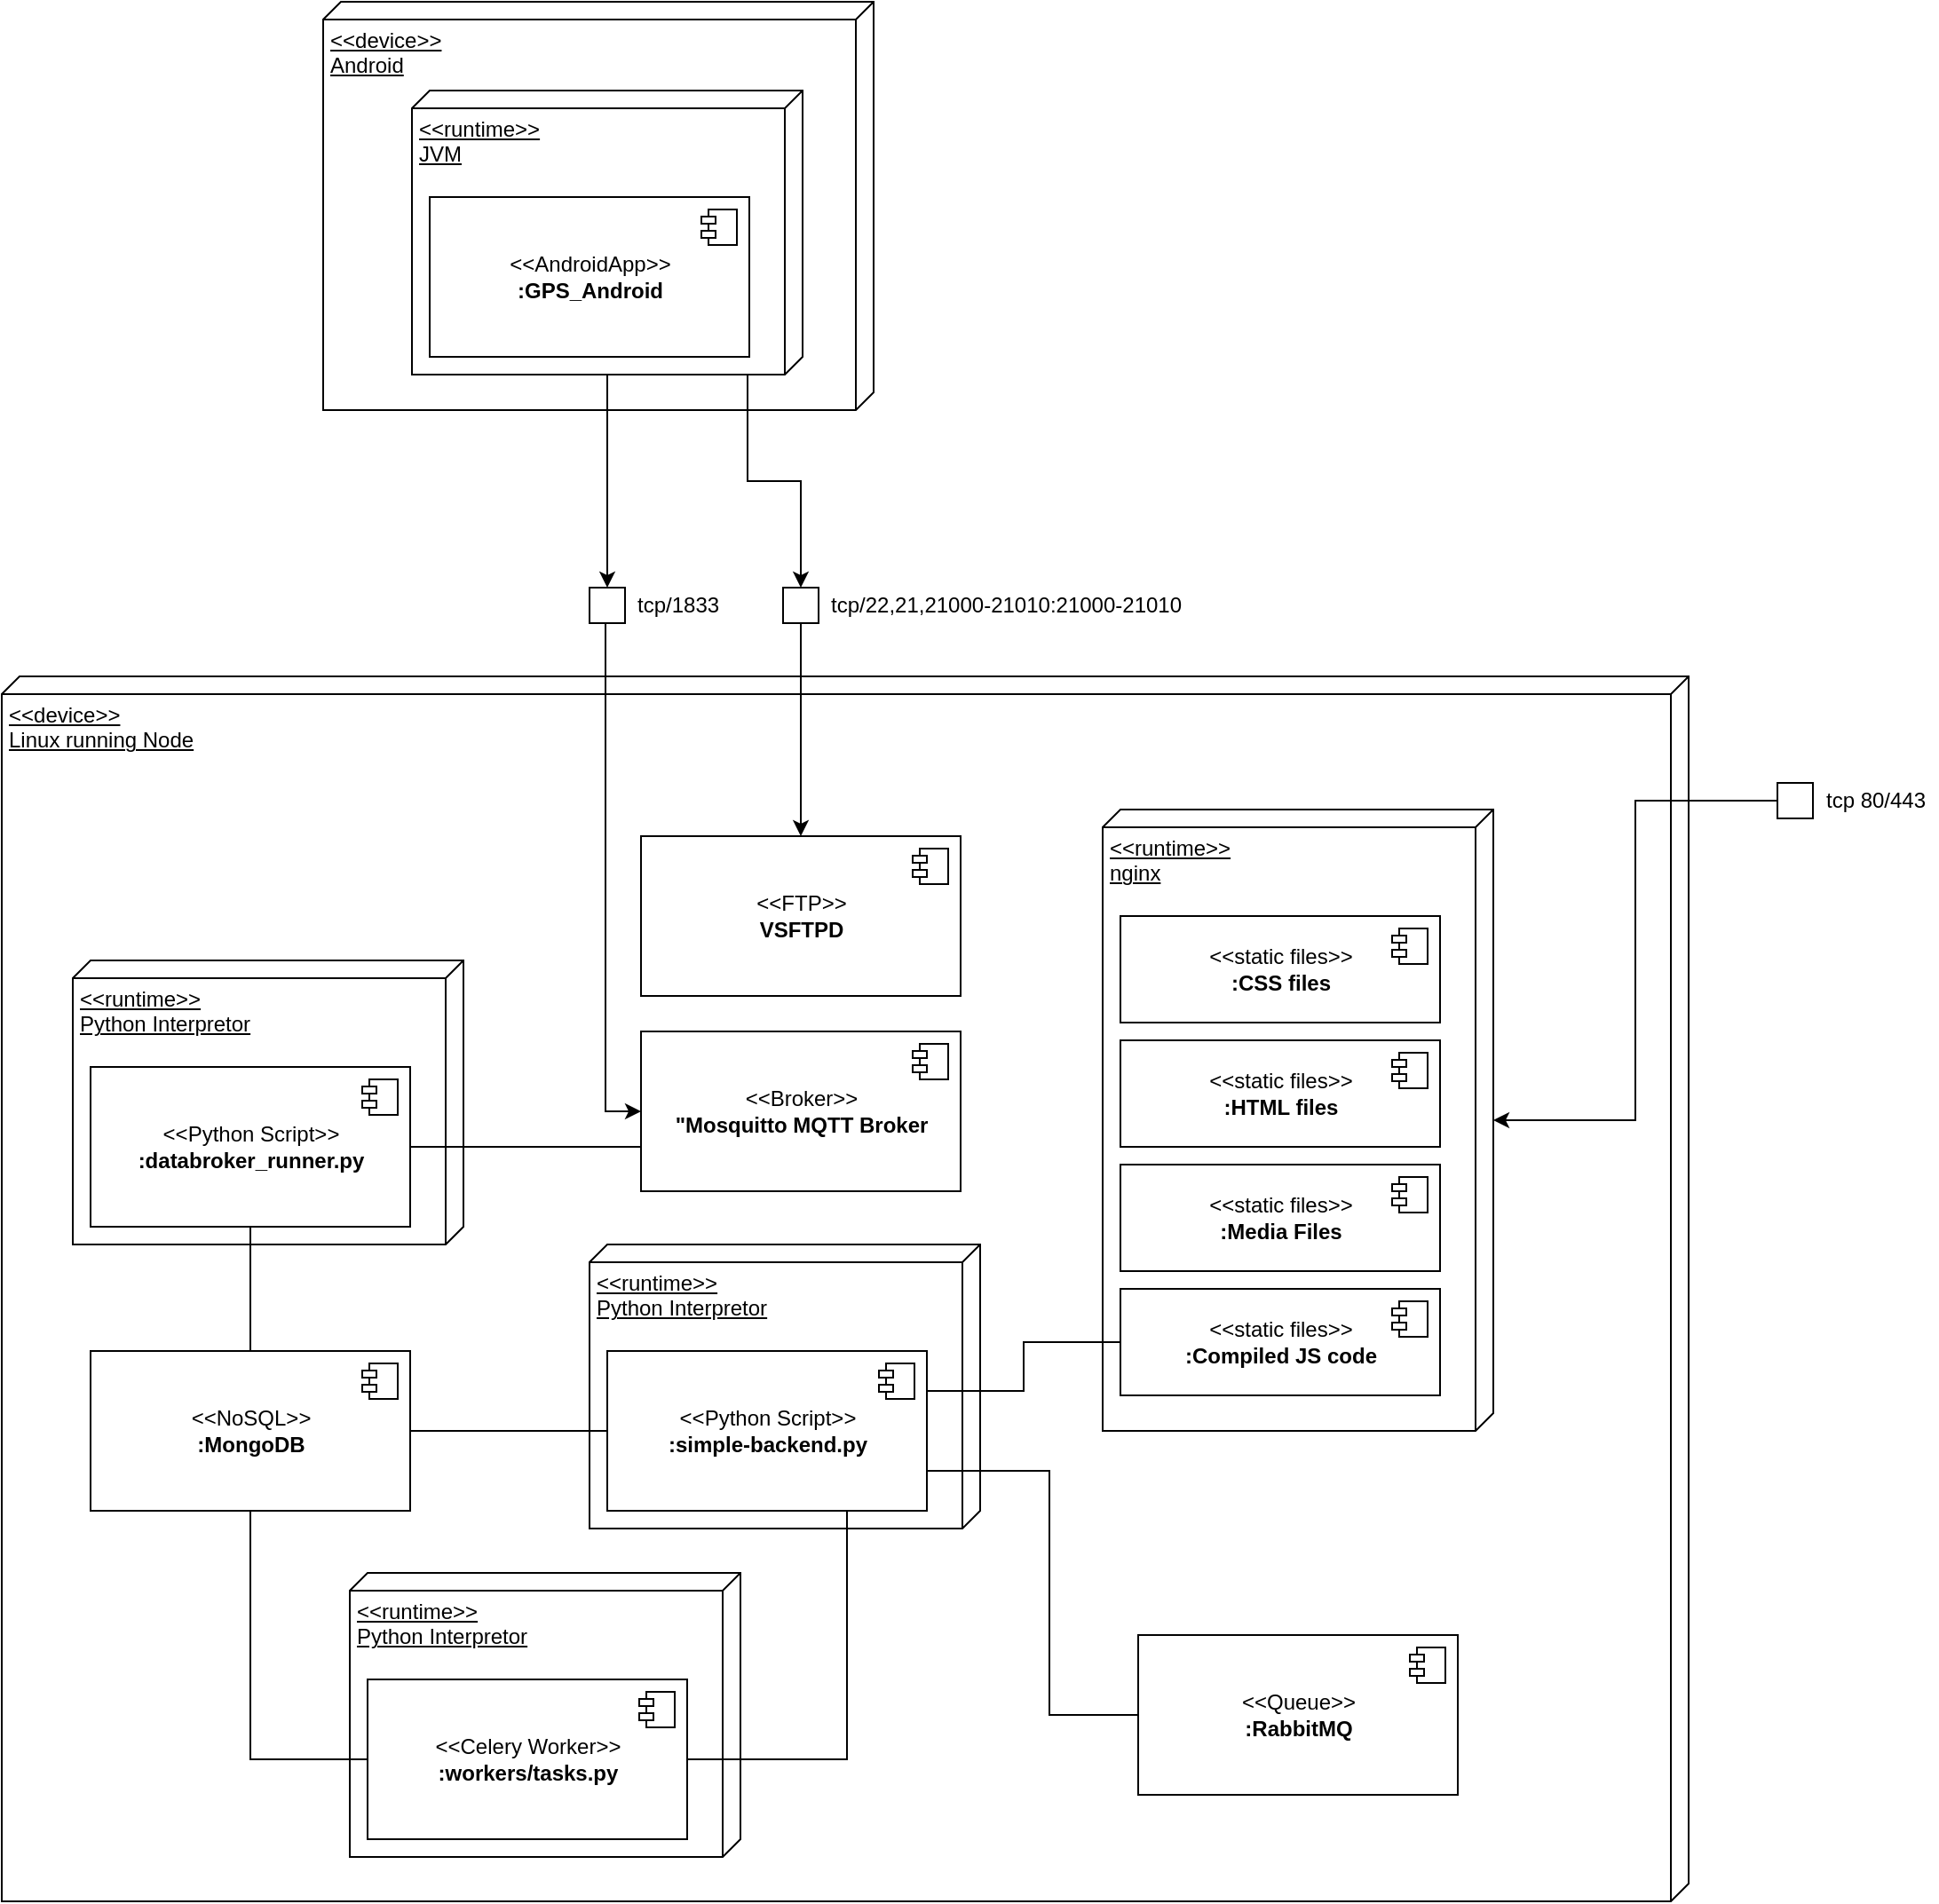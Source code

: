 <mxfile version="12.6.5" type="device" pages="2"><diagram name="BareMetall" id="b5b7bab2-c9e2-2cf4-8b2a-24fd1a2a6d21"><mxGraphModel dx="1422" dy="2035" grid="1" gridSize="10" guides="1" tooltips="1" connect="1" arrows="1" fold="1" page="1" pageScale="1" pageWidth="827" pageHeight="1169" background="#ffffff" math="0" shadow="0"><root><mxCell id="0"/><mxCell id="1" parent="0"/><mxCell id="C2U7cDr2yRG_YHt3k8-k-2" value="&amp;lt;&amp;lt;device&amp;gt;&amp;gt;&lt;br&gt;Linux running Node" style="verticalAlign=top;align=left;spacingTop=8;spacingLeft=2;spacingRight=12;shape=cube;size=10;direction=south;fontStyle=4;html=1;" vertex="1" parent="1"><mxGeometry x="40" y="290" width="950" height="690" as="geometry"/></mxCell><mxCell id="C2U7cDr2yRG_YHt3k8-k-14" value="&amp;lt;&amp;lt;Queue&amp;gt;&amp;gt;&lt;br&gt;&lt;b&gt;:RabbitMQ&lt;/b&gt;" style="html=1;" vertex="1" parent="1"><mxGeometry x="680" y="830" width="180" height="90" as="geometry"/></mxCell><mxCell id="C2U7cDr2yRG_YHt3k8-k-15" value="" style="shape=component;jettyWidth=8;jettyHeight=4;" vertex="1" parent="C2U7cDr2yRG_YHt3k8-k-14"><mxGeometry x="1" width="20" height="20" relative="1" as="geometry"><mxPoint x="-27" y="7" as="offset"/></mxGeometry></mxCell><mxCell id="C2U7cDr2yRG_YHt3k8-k-16" value="&amp;lt;&amp;lt;NoSQL&amp;gt;&amp;gt;&lt;br&gt;&lt;b&gt;:MongoDB&lt;/b&gt;" style="html=1;" vertex="1" parent="1"><mxGeometry x="90" y="670" width="180" height="90" as="geometry"/></mxCell><mxCell id="C2U7cDr2yRG_YHt3k8-k-17" value="" style="shape=component;jettyWidth=8;jettyHeight=4;" vertex="1" parent="C2U7cDr2yRG_YHt3k8-k-16"><mxGeometry x="1" width="20" height="20" relative="1" as="geometry"><mxPoint x="-27" y="7" as="offset"/></mxGeometry></mxCell><mxCell id="C2U7cDr2yRG_YHt3k8-k-18" value="&amp;lt;&amp;lt;Broker&amp;gt;&amp;gt;&lt;br&gt;&lt;b&gt;&quot;Mosquitto MQTT Broker&lt;/b&gt;" style="html=1;" vertex="1" parent="1"><mxGeometry x="400" y="490" width="180" height="90" as="geometry"/></mxCell><mxCell id="C2U7cDr2yRG_YHt3k8-k-19" value="" style="shape=component;jettyWidth=8;jettyHeight=4;" vertex="1" parent="C2U7cDr2yRG_YHt3k8-k-18"><mxGeometry x="1" width="20" height="20" relative="1" as="geometry"><mxPoint x="-27" y="7" as="offset"/></mxGeometry></mxCell><mxCell id="C2U7cDr2yRG_YHt3k8-k-22" value="" style="group" vertex="1" connectable="0" parent="1"><mxGeometry x="80" y="450" width="220" height="160" as="geometry"/></mxCell><mxCell id="C2U7cDr2yRG_YHt3k8-k-5" value="&amp;lt;&amp;lt;runtime&amp;gt;&amp;gt;&lt;br&gt;Python Interpretor" style="verticalAlign=top;align=left;spacingTop=8;spacingLeft=2;spacingRight=12;shape=cube;size=10;direction=south;fontStyle=4;html=1;" vertex="1" parent="C2U7cDr2yRG_YHt3k8-k-22"><mxGeometry width="220" height="160" as="geometry"/></mxCell><mxCell id="C2U7cDr2yRG_YHt3k8-k-20" value="&amp;lt;&amp;lt;Python Script&amp;gt;&amp;gt;&lt;br&gt;&lt;b&gt;:databroker_runner.py&lt;/b&gt;" style="html=1;" vertex="1" parent="C2U7cDr2yRG_YHt3k8-k-22"><mxGeometry x="10" y="60" width="180" height="90" as="geometry"/></mxCell><mxCell id="C2U7cDr2yRG_YHt3k8-k-21" value="" style="shape=component;jettyWidth=8;jettyHeight=4;" vertex="1" parent="C2U7cDr2yRG_YHt3k8-k-20"><mxGeometry x="1" width="20" height="20" relative="1" as="geometry"><mxPoint x="-27" y="7" as="offset"/></mxGeometry></mxCell><mxCell id="C2U7cDr2yRG_YHt3k8-k-23" value="" style="group" vertex="1" connectable="0" parent="1"><mxGeometry x="371" y="610" width="220" height="160" as="geometry"/></mxCell><mxCell id="C2U7cDr2yRG_YHt3k8-k-24" value="&amp;lt;&amp;lt;runtime&amp;gt;&amp;gt;&lt;br&gt;Python Interpretor" style="verticalAlign=top;align=left;spacingTop=8;spacingLeft=2;spacingRight=12;shape=cube;size=10;direction=south;fontStyle=4;html=1;" vertex="1" parent="C2U7cDr2yRG_YHt3k8-k-23"><mxGeometry width="220" height="160" as="geometry"/></mxCell><mxCell id="C2U7cDr2yRG_YHt3k8-k-25" value="&amp;lt;&amp;lt;Python Script&amp;gt;&amp;gt;&lt;br&gt;&lt;b&gt;:simple-backend.py&lt;/b&gt;" style="html=1;" vertex="1" parent="C2U7cDr2yRG_YHt3k8-k-23"><mxGeometry x="10" y="60" width="180" height="90" as="geometry"/></mxCell><mxCell id="C2U7cDr2yRG_YHt3k8-k-26" value="" style="shape=component;jettyWidth=8;jettyHeight=4;" vertex="1" parent="C2U7cDr2yRG_YHt3k8-k-25"><mxGeometry x="1" width="20" height="20" relative="1" as="geometry"><mxPoint x="-27" y="7" as="offset"/></mxGeometry></mxCell><mxCell id="C2U7cDr2yRG_YHt3k8-k-27" value="" style="group" vertex="1" connectable="0" parent="1"><mxGeometry x="236" y="795" width="220" height="160" as="geometry"/></mxCell><mxCell id="C2U7cDr2yRG_YHt3k8-k-28" value="&amp;lt;&amp;lt;runtime&amp;gt;&amp;gt;&lt;br&gt;Python Interpretor" style="verticalAlign=top;align=left;spacingTop=8;spacingLeft=2;spacingRight=12;shape=cube;size=10;direction=south;fontStyle=4;html=1;" vertex="1" parent="C2U7cDr2yRG_YHt3k8-k-27"><mxGeometry width="220" height="160" as="geometry"/></mxCell><mxCell id="C2U7cDr2yRG_YHt3k8-k-29" value="&amp;lt;&amp;lt;Celery Worker&amp;gt;&amp;gt;&lt;br&gt;&lt;b&gt;:workers/tasks.py&lt;/b&gt;" style="html=1;" vertex="1" parent="C2U7cDr2yRG_YHt3k8-k-27"><mxGeometry x="10" y="60" width="180" height="90" as="geometry"/></mxCell><mxCell id="C2U7cDr2yRG_YHt3k8-k-30" value="" style="shape=component;jettyWidth=8;jettyHeight=4;" vertex="1" parent="C2U7cDr2yRG_YHt3k8-k-29"><mxGeometry x="1" width="20" height="20" relative="1" as="geometry"><mxPoint x="-27" y="7" as="offset"/></mxGeometry></mxCell><mxCell id="C2U7cDr2yRG_YHt3k8-k-31" value="&amp;lt;&amp;lt;FTP&amp;gt;&amp;gt;&lt;br&gt;&lt;b&gt;VSFTPD&lt;/b&gt;" style="html=1;" vertex="1" parent="1"><mxGeometry x="400" y="380" width="180" height="90" as="geometry"/></mxCell><mxCell id="C2U7cDr2yRG_YHt3k8-k-32" value="" style="shape=component;jettyWidth=8;jettyHeight=4;" vertex="1" parent="C2U7cDr2yRG_YHt3k8-k-31"><mxGeometry x="1" width="20" height="20" relative="1" as="geometry"><mxPoint x="-27" y="7" as="offset"/></mxGeometry></mxCell><mxCell id="C2U7cDr2yRG_YHt3k8-k-33" value="" style="group" vertex="1" connectable="0" parent="1"><mxGeometry x="660" y="365" width="220" height="410" as="geometry"/></mxCell><mxCell id="C2U7cDr2yRG_YHt3k8-k-34" value="&amp;lt;&amp;lt;runtime&amp;gt;&amp;gt;&lt;br&gt;nginx" style="verticalAlign=top;align=left;spacingTop=8;spacingLeft=2;spacingRight=12;shape=cube;size=10;direction=south;fontStyle=4;html=1;" vertex="1" parent="C2U7cDr2yRG_YHt3k8-k-33"><mxGeometry width="220" height="350" as="geometry"/></mxCell><mxCell id="C2U7cDr2yRG_YHt3k8-k-35" value="&amp;lt;&amp;lt;static files&amp;gt;&amp;gt;&lt;br&gt;&lt;b&gt;:CSS files&lt;/b&gt;" style="html=1;" vertex="1" parent="C2U7cDr2yRG_YHt3k8-k-33"><mxGeometry x="10" y="60" width="180" height="60" as="geometry"/></mxCell><mxCell id="C2U7cDr2yRG_YHt3k8-k-36" value="" style="shape=component;jettyWidth=8;jettyHeight=4;" vertex="1" parent="C2U7cDr2yRG_YHt3k8-k-35"><mxGeometry x="1" width="20" height="20" relative="1" as="geometry"><mxPoint x="-27" y="7" as="offset"/></mxGeometry></mxCell><mxCell id="C2U7cDr2yRG_YHt3k8-k-37" value="&amp;lt;&amp;lt;static files&amp;gt;&amp;gt;&lt;br&gt;&lt;b&gt;:HTML files&lt;/b&gt;" style="html=1;" vertex="1" parent="C2U7cDr2yRG_YHt3k8-k-33"><mxGeometry x="10" y="130" width="180" height="60" as="geometry"/></mxCell><mxCell id="C2U7cDr2yRG_YHt3k8-k-38" value="" style="shape=component;jettyWidth=8;jettyHeight=4;" vertex="1" parent="C2U7cDr2yRG_YHt3k8-k-37"><mxGeometry x="1" width="20" height="20" relative="1" as="geometry"><mxPoint x="-27" y="7" as="offset"/></mxGeometry></mxCell><mxCell id="C2U7cDr2yRG_YHt3k8-k-39" value="&amp;lt;&amp;lt;static files&amp;gt;&amp;gt;&lt;br&gt;&lt;b&gt;:Media Files&lt;/b&gt;" style="html=1;" vertex="1" parent="C2U7cDr2yRG_YHt3k8-k-33"><mxGeometry x="10" y="200" width="180" height="60" as="geometry"/></mxCell><mxCell id="C2U7cDr2yRG_YHt3k8-k-40" value="" style="shape=component;jettyWidth=8;jettyHeight=4;" vertex="1" parent="C2U7cDr2yRG_YHt3k8-k-39"><mxGeometry x="1" width="20" height="20" relative="1" as="geometry"><mxPoint x="-27" y="7" as="offset"/></mxGeometry></mxCell><mxCell id="C2U7cDr2yRG_YHt3k8-k-41" value="&amp;lt;&amp;lt;static files&amp;gt;&amp;gt;&lt;br&gt;&lt;b&gt;:Compiled JS code&lt;/b&gt;" style="html=1;" vertex="1" parent="C2U7cDr2yRG_YHt3k8-k-33"><mxGeometry x="10" y="270" width="180" height="60" as="geometry"/></mxCell><mxCell id="C2U7cDr2yRG_YHt3k8-k-42" value="" style="shape=component;jettyWidth=8;jettyHeight=4;" vertex="1" parent="C2U7cDr2yRG_YHt3k8-k-41"><mxGeometry x="1" width="20" height="20" relative="1" as="geometry"><mxPoint x="-27" y="7" as="offset"/></mxGeometry></mxCell><mxCell id="C2U7cDr2yRG_YHt3k8-k-52" style="edgeStyle=orthogonalEdgeStyle;rounded=0;orthogonalLoop=1;jettySize=auto;html=1;" edge="1" parent="1" source="C2U7cDr2yRG_YHt3k8-k-48" target="C2U7cDr2yRG_YHt3k8-k-34"><mxGeometry relative="1" as="geometry"/></mxCell><mxCell id="C2U7cDr2yRG_YHt3k8-k-48" value="" style="whiteSpace=wrap;html=1;aspect=fixed;" vertex="1" parent="1"><mxGeometry x="1040" y="350" width="20" height="20" as="geometry"/></mxCell><mxCell id="C2U7cDr2yRG_YHt3k8-k-51" value="tcp 80/443" style="text;html=1;align=center;verticalAlign=middle;resizable=0;points=[];autosize=1;" vertex="1" parent="1"><mxGeometry x="1060" y="350" width="70" height="20" as="geometry"/></mxCell><mxCell id="C2U7cDr2yRG_YHt3k8-k-53" value="" style="group" vertex="1" connectable="0" parent="1"><mxGeometry x="221" y="-90" width="310" height="230" as="geometry"/></mxCell><mxCell id="C2U7cDr2yRG_YHt3k8-k-43" value="&amp;lt;&amp;lt;device&amp;gt;&amp;gt;&lt;br&gt;Android" style="verticalAlign=top;align=left;spacingTop=8;spacingLeft=2;spacingRight=12;shape=cube;size=10;direction=south;fontStyle=4;html=1;" vertex="1" parent="C2U7cDr2yRG_YHt3k8-k-53"><mxGeometry width="310" height="230" as="geometry"/></mxCell><mxCell id="C2U7cDr2yRG_YHt3k8-k-44" value="" style="group" vertex="1" connectable="0" parent="C2U7cDr2yRG_YHt3k8-k-53"><mxGeometry x="50" y="50" width="220" height="160" as="geometry"/></mxCell><mxCell id="C2U7cDr2yRG_YHt3k8-k-45" value="&amp;lt;&amp;lt;runtime&amp;gt;&amp;gt;&lt;br&gt;JVM" style="verticalAlign=top;align=left;spacingTop=8;spacingLeft=2;spacingRight=12;shape=cube;size=10;direction=south;fontStyle=4;html=1;" vertex="1" parent="C2U7cDr2yRG_YHt3k8-k-44"><mxGeometry width="220" height="160" as="geometry"/></mxCell><mxCell id="C2U7cDr2yRG_YHt3k8-k-46" value="&amp;lt;&amp;lt;AndroidApp&amp;gt;&amp;gt;&lt;br&gt;&lt;b&gt;:GPS_Android&lt;/b&gt;" style="html=1;" vertex="1" parent="C2U7cDr2yRG_YHt3k8-k-44"><mxGeometry x="10" y="60" width="180" height="90" as="geometry"/></mxCell><mxCell id="C2U7cDr2yRG_YHt3k8-k-47" value="" style="shape=component;jettyWidth=8;jettyHeight=4;" vertex="1" parent="C2U7cDr2yRG_YHt3k8-k-46"><mxGeometry x="1" width="20" height="20" relative="1" as="geometry"><mxPoint x="-27" y="7" as="offset"/></mxGeometry></mxCell><mxCell id="C2U7cDr2yRG_YHt3k8-k-56" value="" style="group" vertex="1" connectable="0" parent="1"><mxGeometry x="371" y="240" width="85" height="20" as="geometry"/></mxCell><mxCell id="C2U7cDr2yRG_YHt3k8-k-54" value="" style="whiteSpace=wrap;html=1;aspect=fixed;" vertex="1" parent="C2U7cDr2yRG_YHt3k8-k-56"><mxGeometry width="20" height="20" as="geometry"/></mxCell><mxCell id="C2U7cDr2yRG_YHt3k8-k-55" value="tcp/1833" style="text;html=1;align=left;verticalAlign=middle;resizable=0;points=[];autosize=1;" vertex="1" parent="C2U7cDr2yRG_YHt3k8-k-56"><mxGeometry x="25" width="60" height="20" as="geometry"/></mxCell><mxCell id="C2U7cDr2yRG_YHt3k8-k-57" value="" style="group" vertex="1" connectable="0" parent="1"><mxGeometry x="480" y="240" width="235" height="20" as="geometry"/></mxCell><mxCell id="C2U7cDr2yRG_YHt3k8-k-58" value="" style="whiteSpace=wrap;html=1;aspect=fixed;" vertex="1" parent="C2U7cDr2yRG_YHt3k8-k-57"><mxGeometry width="20" height="20" as="geometry"/></mxCell><mxCell id="C2U7cDr2yRG_YHt3k8-k-59" value="tcp/22,21,21000-21010:21000-21010" style="text;html=1;align=left;verticalAlign=middle;resizable=0;points=[];autosize=1;" vertex="1" parent="C2U7cDr2yRG_YHt3k8-k-57"><mxGeometry x="25" width="210" height="20" as="geometry"/></mxCell><mxCell id="C2U7cDr2yRG_YHt3k8-k-60" style="edgeStyle=orthogonalEdgeStyle;rounded=0;orthogonalLoop=1;jettySize=auto;html=1;" edge="1" parent="1" source="C2U7cDr2yRG_YHt3k8-k-58" target="C2U7cDr2yRG_YHt3k8-k-31"><mxGeometry relative="1" as="geometry"/></mxCell><mxCell id="C2U7cDr2yRG_YHt3k8-k-61" style="edgeStyle=orthogonalEdgeStyle;rounded=0;orthogonalLoop=1;jettySize=auto;html=1;entryX=0;entryY=0.5;entryDx=0;entryDy=0;" edge="1" parent="1" source="C2U7cDr2yRG_YHt3k8-k-54" target="C2U7cDr2yRG_YHt3k8-k-18"><mxGeometry relative="1" as="geometry"><Array as="points"><mxPoint x="380" y="535"/></Array></mxGeometry></mxCell><mxCell id="C2U7cDr2yRG_YHt3k8-k-62" style="edgeStyle=orthogonalEdgeStyle;rounded=0;orthogonalLoop=1;jettySize=auto;html=1;" edge="1" parent="1" source="C2U7cDr2yRG_YHt3k8-k-45" target="C2U7cDr2yRG_YHt3k8-k-54"><mxGeometry relative="1" as="geometry"/></mxCell><mxCell id="C2U7cDr2yRG_YHt3k8-k-63" style="edgeStyle=orthogonalEdgeStyle;rounded=0;orthogonalLoop=1;jettySize=auto;html=1;" edge="1" parent="1" source="C2U7cDr2yRG_YHt3k8-k-45" target="C2U7cDr2yRG_YHt3k8-k-58"><mxGeometry relative="1" as="geometry"><Array as="points"><mxPoint x="460" y="180"/><mxPoint x="490" y="180"/></Array></mxGeometry></mxCell><mxCell id="C2U7cDr2yRG_YHt3k8-k-64" style="edgeStyle=orthogonalEdgeStyle;rounded=0;orthogonalLoop=1;jettySize=auto;html=1;endArrow=none;endFill=0;" edge="1" parent="1" source="C2U7cDr2yRG_YHt3k8-k-20" target="C2U7cDr2yRG_YHt3k8-k-18"><mxGeometry relative="1" as="geometry"><Array as="points"><mxPoint x="370" y="555"/><mxPoint x="370" y="555"/></Array></mxGeometry></mxCell><mxCell id="C2U7cDr2yRG_YHt3k8-k-65" style="edgeStyle=orthogonalEdgeStyle;rounded=0;orthogonalLoop=1;jettySize=auto;html=1;endArrow=none;endFill=0;exitX=1;exitY=0.75;exitDx=0;exitDy=0;" edge="1" parent="1" source="C2U7cDr2yRG_YHt3k8-k-25" target="C2U7cDr2yRG_YHt3k8-k-14"><mxGeometry relative="1" as="geometry"><Array as="points"><mxPoint x="630" y="738"/><mxPoint x="630" y="875"/></Array></mxGeometry></mxCell><mxCell id="C2U7cDr2yRG_YHt3k8-k-66" style="edgeStyle=orthogonalEdgeStyle;rounded=0;orthogonalLoop=1;jettySize=auto;html=1;endArrow=none;endFill=0;entryX=1;entryY=0.25;entryDx=0;entryDy=0;" edge="1" parent="1" source="C2U7cDr2yRG_YHt3k8-k-41" target="C2U7cDr2yRG_YHt3k8-k-25"><mxGeometry relative="1" as="geometry"/></mxCell><mxCell id="C2U7cDr2yRG_YHt3k8-k-67" style="edgeStyle=orthogonalEdgeStyle;rounded=0;orthogonalLoop=1;jettySize=auto;html=1;endArrow=none;endFill=0;exitX=0.75;exitY=1;exitDx=0;exitDy=0;entryX=1;entryY=0.5;entryDx=0;entryDy=0;" edge="1" parent="1" source="C2U7cDr2yRG_YHt3k8-k-25" target="C2U7cDr2yRG_YHt3k8-k-29"><mxGeometry relative="1" as="geometry"/></mxCell><mxCell id="C2U7cDr2yRG_YHt3k8-k-69" style="edgeStyle=orthogonalEdgeStyle;rounded=0;orthogonalLoop=1;jettySize=auto;html=1;endArrow=none;endFill=0;" edge="1" parent="1" source="C2U7cDr2yRG_YHt3k8-k-25" target="C2U7cDr2yRG_YHt3k8-k-16"><mxGeometry relative="1" as="geometry"/></mxCell><mxCell id="C2U7cDr2yRG_YHt3k8-k-70" style="edgeStyle=orthogonalEdgeStyle;rounded=0;orthogonalLoop=1;jettySize=auto;html=1;endArrow=none;endFill=0;" edge="1" parent="1" source="C2U7cDr2yRG_YHt3k8-k-20" target="C2U7cDr2yRG_YHt3k8-k-16"><mxGeometry relative="1" as="geometry"/></mxCell><mxCell id="C2U7cDr2yRG_YHt3k8-k-71" style="edgeStyle=orthogonalEdgeStyle;rounded=0;orthogonalLoop=1;jettySize=auto;html=1;endArrow=none;endFill=0;" edge="1" parent="1" source="C2U7cDr2yRG_YHt3k8-k-29" target="C2U7cDr2yRG_YHt3k8-k-16"><mxGeometry relative="1" as="geometry"><Array as="points"><mxPoint x="180" y="900"/></Array></mxGeometry></mxCell></root></mxGraphModel></diagram><diagram id="CRyc9XcJRbVb9AMvG4Bo" name="Containerized"><mxGraphModel dx="2272" dy="1966" grid="1" gridSize="10" guides="1" tooltips="1" connect="1" arrows="1" fold="1" page="1" pageScale="1" pageWidth="850" pageHeight="1100" math="0" shadow="0"><root><mxCell id="zW_5yfvaKBlYNRHf1q6z-0"/><mxCell id="zW_5yfvaKBlYNRHf1q6z-1" parent="zW_5yfvaKBlYNRHf1q6z-0"/><mxCell id="_y0PNzoSILGdCCzFIBRG-61" value="&amp;lt;&amp;lt;device&amp;gt;&amp;gt;&lt;br&gt;Docker-compatible running Node" style="verticalAlign=top;align=left;spacingTop=8;spacingLeft=2;spacingRight=12;shape=cube;size=10;direction=south;fontStyle=4;html=1;" vertex="1" parent="zW_5yfvaKBlYNRHf1q6z-1"><mxGeometry x="-30" y="280" width="1030" height="750" as="geometry"/></mxCell><mxCell id="_y0PNzoSILGdCCzFIBRG-0" value="&amp;lt;&amp;lt;runtime&amp;gt;&amp;gt;&lt;br&gt;Docker" style="verticalAlign=top;align=left;spacingTop=8;spacingLeft=2;spacingRight=12;shape=cube;size=10;direction=south;fontStyle=4;html=1;" vertex="1" parent="zW_5yfvaKBlYNRHf1q6z-1"><mxGeometry x="30" y="340" width="930" height="640" as="geometry"/></mxCell><mxCell id="_y0PNzoSILGdCCzFIBRG-1" value="&amp;lt;&amp;lt;Container&amp;gt;&amp;gt;&lt;br&gt;&lt;b&gt;rabbitmq:3.8&lt;/b&gt;" style="html=1;" vertex="1" parent="zW_5yfvaKBlYNRHf1q6z-1"><mxGeometry x="680" y="830" width="180" height="90" as="geometry"/></mxCell><mxCell id="_y0PNzoSILGdCCzFIBRG-2" value="" style="shape=component;jettyWidth=8;jettyHeight=4;" vertex="1" parent="_y0PNzoSILGdCCzFIBRG-1"><mxGeometry x="1" width="20" height="20" relative="1" as="geometry"><mxPoint x="-27" y="7" as="offset"/></mxGeometry></mxCell><mxCell id="_y0PNzoSILGdCCzFIBRG-3" value="&amp;lt;&amp;lt;Container&amp;gt;&amp;gt;&lt;br&gt;&lt;b&gt;:mongo:4&lt;/b&gt;" style="html=1;" vertex="1" parent="zW_5yfvaKBlYNRHf1q6z-1"><mxGeometry x="90" y="670" width="180" height="90" as="geometry"/></mxCell><mxCell id="_y0PNzoSILGdCCzFIBRG-4" value="" style="shape=component;jettyWidth=8;jettyHeight=4;" vertex="1" parent="_y0PNzoSILGdCCzFIBRG-3"><mxGeometry x="1" width="20" height="20" relative="1" as="geometry"><mxPoint x="-27" y="7" as="offset"/></mxGeometry></mxCell><mxCell id="_y0PNzoSILGdCCzFIBRG-5" value="&amp;lt;&amp;lt;Container&amp;gt;&amp;gt;&lt;br&gt;&lt;b&gt;:eclipse-mosquitto:1.6.7&lt;/b&gt;" style="html=1;" vertex="1" parent="zW_5yfvaKBlYNRHf1q6z-1"><mxGeometry x="400" y="490" width="180" height="90" as="geometry"/></mxCell><mxCell id="_y0PNzoSILGdCCzFIBRG-6" value="" style="shape=component;jettyWidth=8;jettyHeight=4;" vertex="1" parent="_y0PNzoSILGdCCzFIBRG-5"><mxGeometry x="1" width="20" height="20" relative="1" as="geometry"><mxPoint x="-27" y="7" as="offset"/></mxGeometry></mxCell><mxCell id="_y0PNzoSILGdCCzFIBRG-7" value="" style="group" vertex="1" connectable="0" parent="zW_5yfvaKBlYNRHf1q6z-1"><mxGeometry x="80" y="450" width="220" height="160" as="geometry"/></mxCell><mxCell id="_y0PNzoSILGdCCzFIBRG-8" value="&amp;lt;&amp;lt;Container&amp;gt;&amp;gt;&lt;br&gt;python:3.7" style="verticalAlign=top;align=left;spacingTop=8;spacingLeft=2;spacingRight=12;shape=cube;size=10;direction=south;fontStyle=4;html=1;" vertex="1" parent="_y0PNzoSILGdCCzFIBRG-7"><mxGeometry width="220" height="160" as="geometry"/></mxCell><mxCell id="_y0PNzoSILGdCCzFIBRG-9" value="&amp;lt;&amp;lt;Python Script&amp;gt;&amp;gt;&lt;br&gt;&lt;b&gt;:databroker_runner.py&lt;/b&gt;" style="html=1;" vertex="1" parent="_y0PNzoSILGdCCzFIBRG-7"><mxGeometry x="10" y="60" width="180" height="90" as="geometry"/></mxCell><mxCell id="_y0PNzoSILGdCCzFIBRG-10" value="" style="shape=component;jettyWidth=8;jettyHeight=4;" vertex="1" parent="_y0PNzoSILGdCCzFIBRG-9"><mxGeometry x="1" width="20" height="20" relative="1" as="geometry"><mxPoint x="-27" y="7" as="offset"/></mxGeometry></mxCell><mxCell id="_y0PNzoSILGdCCzFIBRG-11" value="" style="group" vertex="1" connectable="0" parent="zW_5yfvaKBlYNRHf1q6z-1"><mxGeometry x="371" y="610" width="220" height="160" as="geometry"/></mxCell><mxCell id="_y0PNzoSILGdCCzFIBRG-12" value="&amp;lt;&amp;lt;Container&amp;gt;&amp;gt;&lt;br&gt;python:3.7" style="verticalAlign=top;align=left;spacingTop=8;spacingLeft=2;spacingRight=12;shape=cube;size=10;direction=south;fontStyle=4;html=1;" vertex="1" parent="_y0PNzoSILGdCCzFIBRG-11"><mxGeometry width="220" height="160" as="geometry"/></mxCell><mxCell id="_y0PNzoSILGdCCzFIBRG-13" value="&amp;lt;&amp;lt;Python Script&amp;gt;&amp;gt;&lt;br&gt;&lt;b&gt;:simple-backend.py&lt;/b&gt;" style="html=1;" vertex="1" parent="_y0PNzoSILGdCCzFIBRG-11"><mxGeometry x="10" y="60" width="180" height="90" as="geometry"/></mxCell><mxCell id="_y0PNzoSILGdCCzFIBRG-14" value="" style="shape=component;jettyWidth=8;jettyHeight=4;" vertex="1" parent="_y0PNzoSILGdCCzFIBRG-13"><mxGeometry x="1" width="20" height="20" relative="1" as="geometry"><mxPoint x="-27" y="7" as="offset"/></mxGeometry></mxCell><mxCell id="_y0PNzoSILGdCCzFIBRG-15" value="" style="group" vertex="1" connectable="0" parent="zW_5yfvaKBlYNRHf1q6z-1"><mxGeometry x="236" y="795" width="220" height="160" as="geometry"/></mxCell><mxCell id="_y0PNzoSILGdCCzFIBRG-16" value="&amp;lt;&amp;lt;Container&amp;gt;&amp;gt;&lt;br&gt;python:3.7" style="verticalAlign=top;align=left;spacingTop=8;spacingLeft=2;spacingRight=12;shape=cube;size=10;direction=south;fontStyle=4;html=1;" vertex="1" parent="_y0PNzoSILGdCCzFIBRG-15"><mxGeometry width="220" height="160" as="geometry"/></mxCell><mxCell id="_y0PNzoSILGdCCzFIBRG-17" value="&amp;lt;&amp;lt;Celery Worker&amp;gt;&amp;gt;&lt;br&gt;&lt;b&gt;:workers/tasks.py&lt;/b&gt;" style="html=1;" vertex="1" parent="_y0PNzoSILGdCCzFIBRG-15"><mxGeometry x="10" y="60" width="180" height="90" as="geometry"/></mxCell><mxCell id="_y0PNzoSILGdCCzFIBRG-18" value="" style="shape=component;jettyWidth=8;jettyHeight=4;" vertex="1" parent="_y0PNzoSILGdCCzFIBRG-17"><mxGeometry x="1" width="20" height="20" relative="1" as="geometry"><mxPoint x="-27" y="7" as="offset"/></mxGeometry></mxCell><mxCell id="_y0PNzoSILGdCCzFIBRG-19" value="&amp;lt;&amp;lt;Container&amp;gt;&amp;gt;&lt;br&gt;&lt;b&gt;:fauria/vsftpd&lt;/b&gt;" style="html=1;" vertex="1" parent="zW_5yfvaKBlYNRHf1q6z-1"><mxGeometry x="400" y="380" width="180" height="90" as="geometry"/></mxCell><mxCell id="_y0PNzoSILGdCCzFIBRG-20" value="" style="shape=component;jettyWidth=8;jettyHeight=4;" vertex="1" parent="_y0PNzoSILGdCCzFIBRG-19"><mxGeometry x="1" width="20" height="20" relative="1" as="geometry"><mxPoint x="-27" y="7" as="offset"/></mxGeometry></mxCell><mxCell id="_y0PNzoSILGdCCzFIBRG-21" value="" style="group" vertex="1" connectable="0" parent="zW_5yfvaKBlYNRHf1q6z-1"><mxGeometry x="660" y="365" width="220" height="410" as="geometry"/></mxCell><mxCell id="_y0PNzoSILGdCCzFIBRG-22" value="&amp;lt;&amp;lt;Container&amp;gt;&amp;gt;&lt;br&gt;nginx" style="verticalAlign=top;align=left;spacingTop=8;spacingLeft=2;spacingRight=12;shape=cube;size=10;direction=south;fontStyle=4;html=1;" vertex="1" parent="_y0PNzoSILGdCCzFIBRG-21"><mxGeometry width="220" height="350" as="geometry"/></mxCell><mxCell id="_y0PNzoSILGdCCzFIBRG-23" value="&amp;lt;&amp;lt;static files&amp;gt;&amp;gt;&lt;br&gt;&lt;b&gt;:CSS files&lt;/b&gt;" style="html=1;" vertex="1" parent="_y0PNzoSILGdCCzFIBRG-21"><mxGeometry x="10" y="60" width="180" height="60" as="geometry"/></mxCell><mxCell id="_y0PNzoSILGdCCzFIBRG-24" value="" style="shape=component;jettyWidth=8;jettyHeight=4;" vertex="1" parent="_y0PNzoSILGdCCzFIBRG-23"><mxGeometry x="1" width="20" height="20" relative="1" as="geometry"><mxPoint x="-27" y="7" as="offset"/></mxGeometry></mxCell><mxCell id="_y0PNzoSILGdCCzFIBRG-25" value="&amp;lt;&amp;lt;static files&amp;gt;&amp;gt;&lt;br&gt;&lt;b&gt;:HTML files&lt;/b&gt;" style="html=1;" vertex="1" parent="_y0PNzoSILGdCCzFIBRG-21"><mxGeometry x="10" y="130" width="180" height="60" as="geometry"/></mxCell><mxCell id="_y0PNzoSILGdCCzFIBRG-26" value="" style="shape=component;jettyWidth=8;jettyHeight=4;" vertex="1" parent="_y0PNzoSILGdCCzFIBRG-25"><mxGeometry x="1" width="20" height="20" relative="1" as="geometry"><mxPoint x="-27" y="7" as="offset"/></mxGeometry></mxCell><mxCell id="_y0PNzoSILGdCCzFIBRG-27" value="&amp;lt;&amp;lt;static files&amp;gt;&amp;gt;&lt;br&gt;&lt;b&gt;:Media Files&lt;/b&gt;" style="html=1;" vertex="1" parent="_y0PNzoSILGdCCzFIBRG-21"><mxGeometry x="10" y="200" width="180" height="60" as="geometry"/></mxCell><mxCell id="_y0PNzoSILGdCCzFIBRG-28" value="" style="shape=component;jettyWidth=8;jettyHeight=4;" vertex="1" parent="_y0PNzoSILGdCCzFIBRG-27"><mxGeometry x="1" width="20" height="20" relative="1" as="geometry"><mxPoint x="-27" y="7" as="offset"/></mxGeometry></mxCell><mxCell id="_y0PNzoSILGdCCzFIBRG-29" value="&amp;lt;&amp;lt;static files&amp;gt;&amp;gt;&lt;br&gt;&lt;b&gt;:Compiled JS code&lt;/b&gt;" style="html=1;" vertex="1" parent="_y0PNzoSILGdCCzFIBRG-21"><mxGeometry x="10" y="270" width="180" height="60" as="geometry"/></mxCell><mxCell id="_y0PNzoSILGdCCzFIBRG-30" value="" style="shape=component;jettyWidth=8;jettyHeight=4;" vertex="1" parent="_y0PNzoSILGdCCzFIBRG-29"><mxGeometry x="1" width="20" height="20" relative="1" as="geometry"><mxPoint x="-27" y="7" as="offset"/></mxGeometry></mxCell><mxCell id="_y0PNzoSILGdCCzFIBRG-31" style="edgeStyle=orthogonalEdgeStyle;rounded=0;orthogonalLoop=1;jettySize=auto;html=1;" edge="1" parent="zW_5yfvaKBlYNRHf1q6z-1" source="_y0PNzoSILGdCCzFIBRG-32" target="_y0PNzoSILGdCCzFIBRG-22"><mxGeometry relative="1" as="geometry"><Array as="points"><mxPoint x="1020" y="360"/><mxPoint x="1020" y="540"/></Array></mxGeometry></mxCell><mxCell id="_y0PNzoSILGdCCzFIBRG-32" value="" style="whiteSpace=wrap;html=1;aspect=fixed;" vertex="1" parent="zW_5yfvaKBlYNRHf1q6z-1"><mxGeometry x="1040" y="350" width="20" height="20" as="geometry"/></mxCell><mxCell id="_y0PNzoSILGdCCzFIBRG-33" value="tcp 80/443" style="text;html=1;align=center;verticalAlign=middle;resizable=0;points=[];autosize=1;" vertex="1" parent="zW_5yfvaKBlYNRHf1q6z-1"><mxGeometry x="1060" y="350" width="70" height="20" as="geometry"/></mxCell><mxCell id="_y0PNzoSILGdCCzFIBRG-34" value="" style="group" vertex="1" connectable="0" parent="zW_5yfvaKBlYNRHf1q6z-1"><mxGeometry x="221" y="-90" width="310" height="230" as="geometry"/></mxCell><mxCell id="_y0PNzoSILGdCCzFIBRG-35" value="&amp;lt;&amp;lt;device&amp;gt;&amp;gt;&lt;br&gt;Android" style="verticalAlign=top;align=left;spacingTop=8;spacingLeft=2;spacingRight=12;shape=cube;size=10;direction=south;fontStyle=4;html=1;" vertex="1" parent="_y0PNzoSILGdCCzFIBRG-34"><mxGeometry width="310" height="230" as="geometry"/></mxCell><mxCell id="_y0PNzoSILGdCCzFIBRG-36" value="" style="group" vertex="1" connectable="0" parent="_y0PNzoSILGdCCzFIBRG-34"><mxGeometry x="50" y="50" width="220" height="160" as="geometry"/></mxCell><mxCell id="_y0PNzoSILGdCCzFIBRG-37" value="&amp;lt;&amp;lt;runtime&amp;gt;&amp;gt;&lt;br&gt;JVM" style="verticalAlign=top;align=left;spacingTop=8;spacingLeft=2;spacingRight=12;shape=cube;size=10;direction=south;fontStyle=4;html=1;" vertex="1" parent="_y0PNzoSILGdCCzFIBRG-36"><mxGeometry width="220" height="160" as="geometry"/></mxCell><mxCell id="_y0PNzoSILGdCCzFIBRG-38" value="&amp;lt;&amp;lt;AndroidApp&amp;gt;&amp;gt;&lt;br&gt;&lt;b&gt;:GPS_Android&lt;/b&gt;" style="html=1;" vertex="1" parent="_y0PNzoSILGdCCzFIBRG-36"><mxGeometry x="10" y="60" width="180" height="90" as="geometry"/></mxCell><mxCell id="_y0PNzoSILGdCCzFIBRG-39" value="" style="shape=component;jettyWidth=8;jettyHeight=4;" vertex="1" parent="_y0PNzoSILGdCCzFIBRG-38"><mxGeometry x="1" width="20" height="20" relative="1" as="geometry"><mxPoint x="-27" y="7" as="offset"/></mxGeometry></mxCell><mxCell id="_y0PNzoSILGdCCzFIBRG-40" value="" style="group" vertex="1" connectable="0" parent="zW_5yfvaKBlYNRHf1q6z-1"><mxGeometry x="371" y="240" width="85" height="20" as="geometry"/></mxCell><mxCell id="_y0PNzoSILGdCCzFIBRG-41" value="" style="whiteSpace=wrap;html=1;aspect=fixed;" vertex="1" parent="_y0PNzoSILGdCCzFIBRG-40"><mxGeometry width="20" height="20" as="geometry"/></mxCell><mxCell id="_y0PNzoSILGdCCzFIBRG-42" value="tcp/1833" style="text;html=1;align=left;verticalAlign=middle;resizable=0;points=[];autosize=1;" vertex="1" parent="_y0PNzoSILGdCCzFIBRG-40"><mxGeometry x="25" width="60" height="20" as="geometry"/></mxCell><mxCell id="_y0PNzoSILGdCCzFIBRG-43" value="" style="group" vertex="1" connectable="0" parent="zW_5yfvaKBlYNRHf1q6z-1"><mxGeometry x="480" y="240" width="235" height="20" as="geometry"/></mxCell><mxCell id="_y0PNzoSILGdCCzFIBRG-44" value="" style="whiteSpace=wrap;html=1;aspect=fixed;" vertex="1" parent="_y0PNzoSILGdCCzFIBRG-43"><mxGeometry width="20" height="20" as="geometry"/></mxCell><mxCell id="_y0PNzoSILGdCCzFIBRG-45" value="tcp/22,21,21000-21010:21000-21010" style="text;html=1;align=left;verticalAlign=middle;resizable=0;points=[];autosize=1;" vertex="1" parent="_y0PNzoSILGdCCzFIBRG-43"><mxGeometry x="25" width="210" height="20" as="geometry"/></mxCell><mxCell id="_y0PNzoSILGdCCzFIBRG-46" style="edgeStyle=orthogonalEdgeStyle;rounded=0;orthogonalLoop=1;jettySize=auto;html=1;" edge="1" parent="zW_5yfvaKBlYNRHf1q6z-1" source="_y0PNzoSILGdCCzFIBRG-44" target="_y0PNzoSILGdCCzFIBRG-19"><mxGeometry relative="1" as="geometry"/></mxCell><mxCell id="_y0PNzoSILGdCCzFIBRG-47" style="edgeStyle=orthogonalEdgeStyle;rounded=0;orthogonalLoop=1;jettySize=auto;html=1;entryX=0;entryY=0.5;entryDx=0;entryDy=0;" edge="1" parent="zW_5yfvaKBlYNRHf1q6z-1" source="_y0PNzoSILGdCCzFIBRG-41" target="_y0PNzoSILGdCCzFIBRG-5"><mxGeometry relative="1" as="geometry"><Array as="points"><mxPoint x="380" y="535"/></Array></mxGeometry></mxCell><mxCell id="_y0PNzoSILGdCCzFIBRG-48" style="edgeStyle=orthogonalEdgeStyle;rounded=0;orthogonalLoop=1;jettySize=auto;html=1;" edge="1" parent="zW_5yfvaKBlYNRHf1q6z-1" source="_y0PNzoSILGdCCzFIBRG-37" target="_y0PNzoSILGdCCzFIBRG-41"><mxGeometry relative="1" as="geometry"/></mxCell><mxCell id="_y0PNzoSILGdCCzFIBRG-49" style="edgeStyle=orthogonalEdgeStyle;rounded=0;orthogonalLoop=1;jettySize=auto;html=1;" edge="1" parent="zW_5yfvaKBlYNRHf1q6z-1" source="_y0PNzoSILGdCCzFIBRG-37" target="_y0PNzoSILGdCCzFIBRG-44"><mxGeometry relative="1" as="geometry"><Array as="points"><mxPoint x="460" y="180"/><mxPoint x="490" y="180"/></Array></mxGeometry></mxCell><mxCell id="_y0PNzoSILGdCCzFIBRG-50" style="edgeStyle=orthogonalEdgeStyle;rounded=0;orthogonalLoop=1;jettySize=auto;html=1;endArrow=none;endFill=0;" edge="1" parent="zW_5yfvaKBlYNRHf1q6z-1" source="_y0PNzoSILGdCCzFIBRG-9" target="_y0PNzoSILGdCCzFIBRG-5"><mxGeometry relative="1" as="geometry"><Array as="points"><mxPoint x="370" y="555"/><mxPoint x="370" y="555"/></Array></mxGeometry></mxCell><mxCell id="_y0PNzoSILGdCCzFIBRG-51" style="edgeStyle=orthogonalEdgeStyle;rounded=0;orthogonalLoop=1;jettySize=auto;html=1;endArrow=none;endFill=0;exitX=1;exitY=0.75;exitDx=0;exitDy=0;" edge="1" parent="zW_5yfvaKBlYNRHf1q6z-1" source="_y0PNzoSILGdCCzFIBRG-13" target="_y0PNzoSILGdCCzFIBRG-1"><mxGeometry relative="1" as="geometry"><Array as="points"><mxPoint x="630" y="738"/><mxPoint x="630" y="875"/></Array></mxGeometry></mxCell><mxCell id="_y0PNzoSILGdCCzFIBRG-52" style="edgeStyle=orthogonalEdgeStyle;rounded=0;orthogonalLoop=1;jettySize=auto;html=1;endArrow=none;endFill=0;entryX=1;entryY=0.25;entryDx=0;entryDy=0;" edge="1" parent="zW_5yfvaKBlYNRHf1q6z-1" source="_y0PNzoSILGdCCzFIBRG-29" target="_y0PNzoSILGdCCzFIBRG-13"><mxGeometry relative="1" as="geometry"/></mxCell><mxCell id="_y0PNzoSILGdCCzFIBRG-53" style="edgeStyle=orthogonalEdgeStyle;rounded=0;orthogonalLoop=1;jettySize=auto;html=1;endArrow=none;endFill=0;exitX=0.75;exitY=1;exitDx=0;exitDy=0;entryX=1;entryY=0.5;entryDx=0;entryDy=0;" edge="1" parent="zW_5yfvaKBlYNRHf1q6z-1" source="_y0PNzoSILGdCCzFIBRG-13" target="_y0PNzoSILGdCCzFIBRG-17"><mxGeometry relative="1" as="geometry"/></mxCell><mxCell id="_y0PNzoSILGdCCzFIBRG-54" style="edgeStyle=orthogonalEdgeStyle;rounded=0;orthogonalLoop=1;jettySize=auto;html=1;endArrow=none;endFill=0;" edge="1" parent="zW_5yfvaKBlYNRHf1q6z-1" source="_y0PNzoSILGdCCzFIBRG-13" target="_y0PNzoSILGdCCzFIBRG-3"><mxGeometry relative="1" as="geometry"/></mxCell><mxCell id="_y0PNzoSILGdCCzFIBRG-55" style="edgeStyle=orthogonalEdgeStyle;rounded=0;orthogonalLoop=1;jettySize=auto;html=1;endArrow=none;endFill=0;" edge="1" parent="zW_5yfvaKBlYNRHf1q6z-1" source="_y0PNzoSILGdCCzFIBRG-9" target="_y0PNzoSILGdCCzFIBRG-3"><mxGeometry relative="1" as="geometry"/></mxCell><mxCell id="_y0PNzoSILGdCCzFIBRG-56" style="edgeStyle=orthogonalEdgeStyle;rounded=0;orthogonalLoop=1;jettySize=auto;html=1;endArrow=none;endFill=0;" edge="1" parent="zW_5yfvaKBlYNRHf1q6z-1" source="_y0PNzoSILGdCCzFIBRG-17" target="_y0PNzoSILGdCCzFIBRG-3"><mxGeometry relative="1" as="geometry"><Array as="points"><mxPoint x="180" y="900"/></Array></mxGeometry></mxCell></root></mxGraphModel></diagram></mxfile>